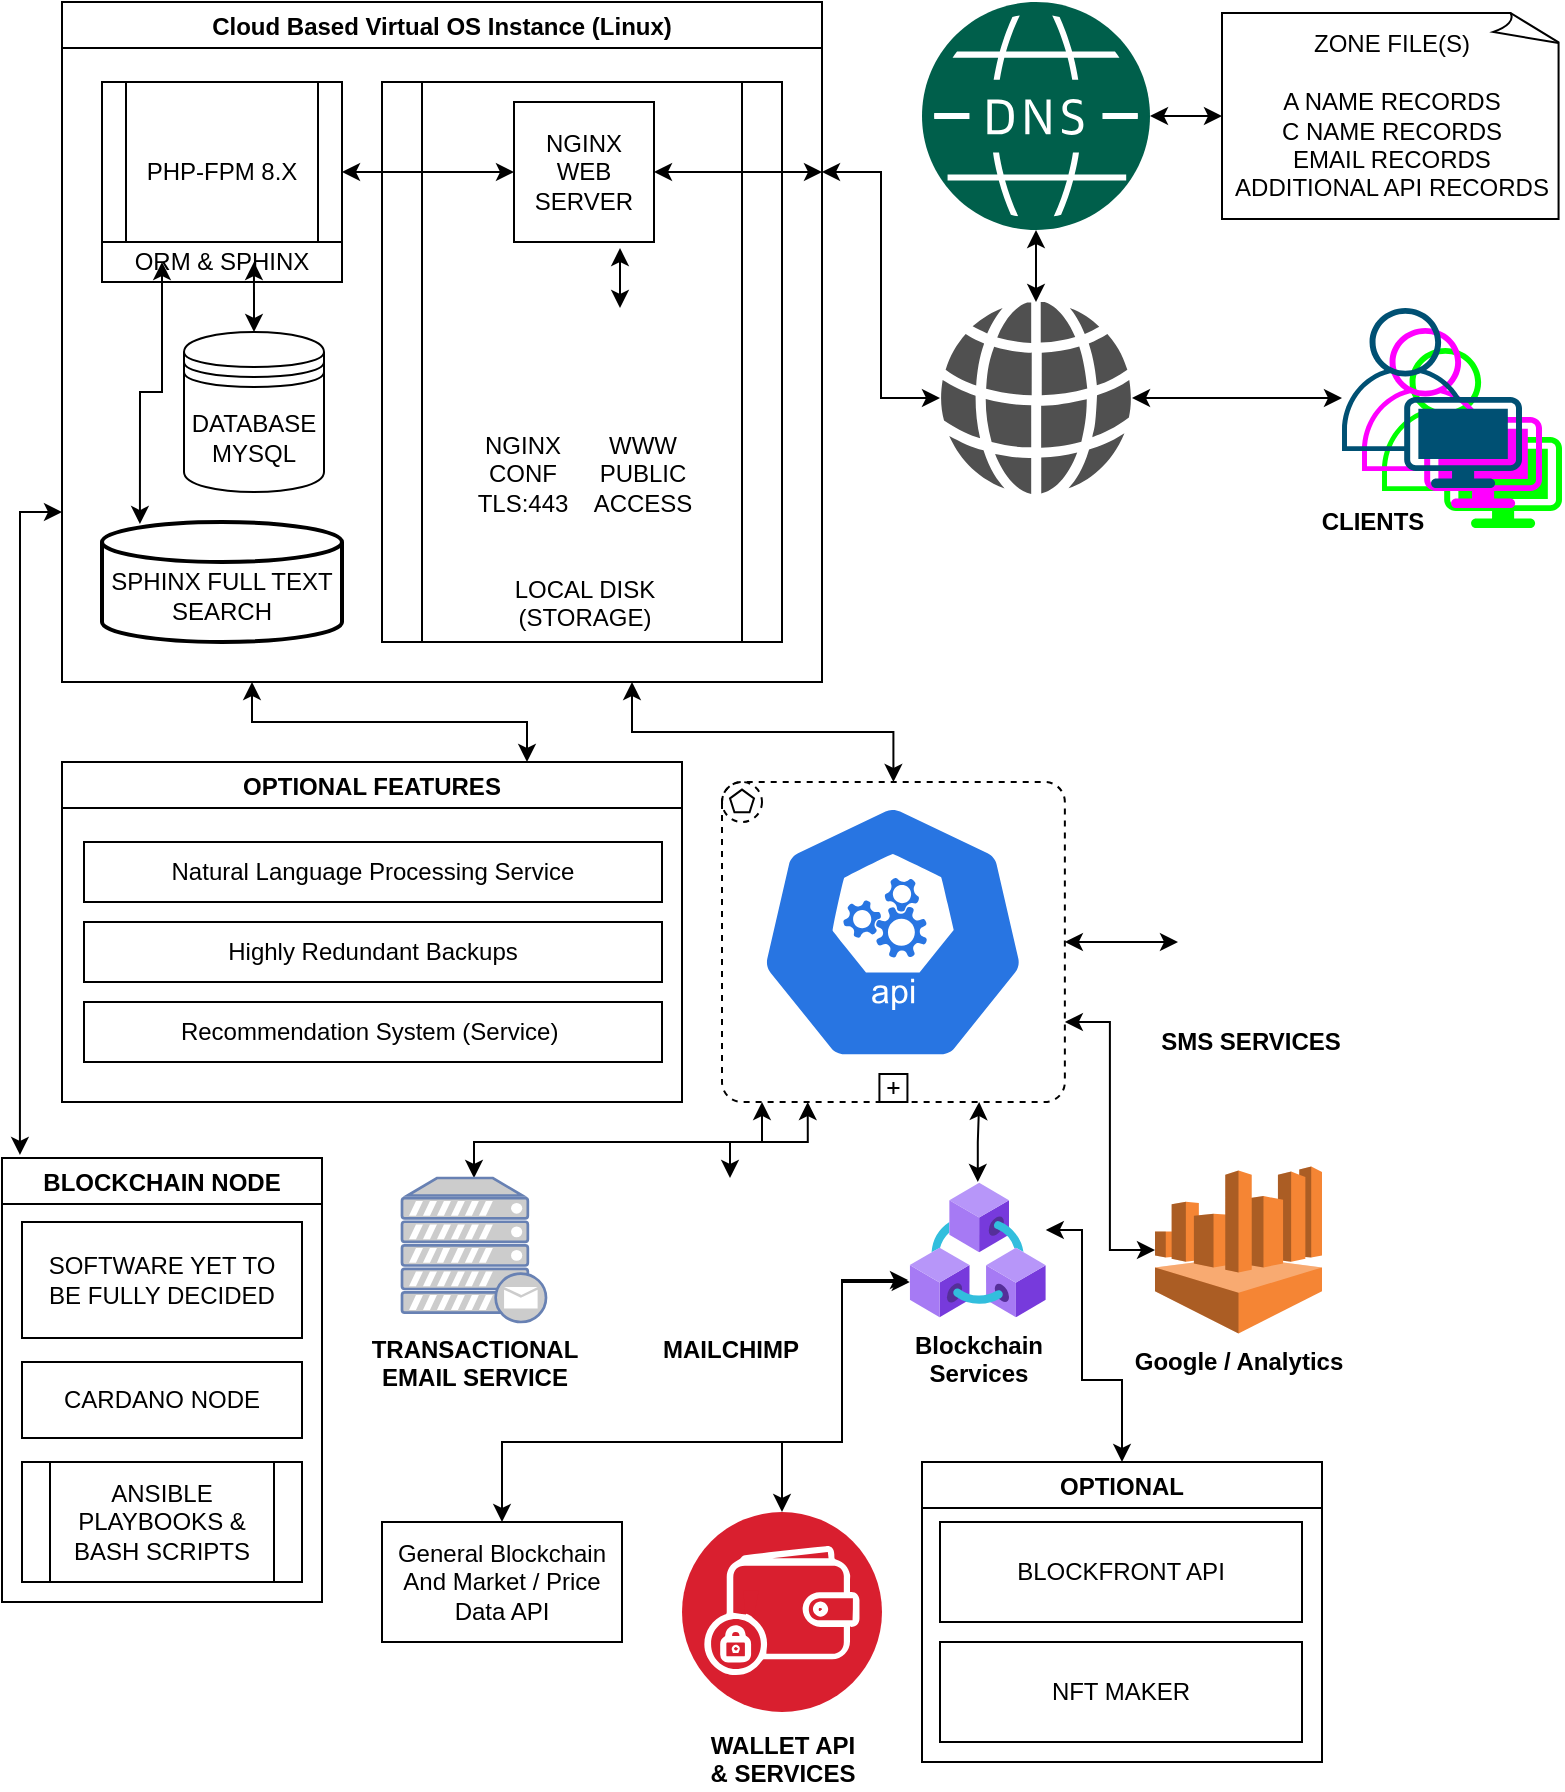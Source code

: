 <mxfile version="15.5.5" type="dropbox"><diagram id="aBVeFDLRQZVTMXUQ8Mub" name="Page-1"><mxGraphModel dx="1298" dy="776" grid="1" gridSize="10" guides="1" tooltips="1" connect="1" arrows="1" fold="1" page="1" pageScale="1" pageWidth="850" pageHeight="1100" math="0" shadow="0"><root><mxCell id="0"/><mxCell id="1" parent="0"/><mxCell id="gkZUF18uXBx8tQOwayW1-42" style="edgeStyle=orthogonalEdgeStyle;rounded=0;orthogonalLoop=1;jettySize=auto;html=1;exitX=0.25;exitY=1;exitDx=0;exitDy=0;exitPerimeter=0;entryX=0.5;entryY=0;entryDx=0;entryDy=0;fontColor=#000000;startArrow=classic;startFill=1;" edge="1" parent="1" source="gkZUF18uXBx8tQOwayW1-22" target="gkZUF18uXBx8tQOwayW1-30"><mxGeometry relative="1" as="geometry"/></mxCell><mxCell id="gkZUF18uXBx8tQOwayW1-43" style="edgeStyle=orthogonalEdgeStyle;rounded=0;orthogonalLoop=1;jettySize=auto;html=1;entryX=0.5;entryY=0;entryDx=0;entryDy=0;entryPerimeter=0;fontColor=#000000;startArrow=classic;startFill=1;" edge="1" parent="1" source="gkZUF18uXBx8tQOwayW1-22" target="gkZUF18uXBx8tQOwayW1-31"><mxGeometry relative="1" as="geometry"><Array as="points"><mxPoint x="400" y="600"/><mxPoint x="256" y="600"/></Array></mxGeometry></mxCell><mxCell id="gkZUF18uXBx8tQOwayW1-60" style="edgeStyle=orthogonalEdgeStyle;rounded=0;orthogonalLoop=1;jettySize=auto;html=1;entryX=0;entryY=0.5;entryDx=0;entryDy=0;fontColor=#000000;startArrow=classic;startFill=1;" edge="1" parent="1" source="gkZUF18uXBx8tQOwayW1-22" target="gkZUF18uXBx8tQOwayW1-59"><mxGeometry relative="1" as="geometry"/></mxCell><mxCell id="gkZUF18uXBx8tQOwayW1-22" value="" style="points=[[0.25,0,0],[0.5,0,0],[0.75,0,0],[1,0.25,0],[1,0.5,0],[1,0.75,0],[0.75,1,0],[0.5,1,0],[0.25,1,0],[0,0.75,0],[0,0.5,0],[0,0.25,0]];shape=mxgraph.bpmn.task;whiteSpace=wrap;rectStyle=rounded;size=10;taskMarker=abstract;bpmnShapeType=subprocess;isLoopSub=1;outline=eventNonint;symbol=multiple;labelBackgroundColor=none;labelBorderColor=none;fontColor=#000000;strokeWidth=1;" vertex="1" parent="1"><mxGeometry x="380" y="420" width="171.43" height="160" as="geometry"/></mxCell><mxCell id="gkZUF18uXBx8tQOwayW1-20" style="edgeStyle=orthogonalEdgeStyle;rounded=0;orthogonalLoop=1;jettySize=auto;html=1;exitX=0.25;exitY=1;exitDx=0;exitDy=0;entryX=0.75;entryY=0;entryDx=0;entryDy=0;fontColor=#000000;startArrow=classic;startFill=1;" edge="1" parent="1" source="gkZUF18uXBx8tQOwayW1-1" target="gkZUF18uXBx8tQOwayW1-16"><mxGeometry relative="1" as="geometry"/></mxCell><mxCell id="gkZUF18uXBx8tQOwayW1-23" style="edgeStyle=orthogonalEdgeStyle;rounded=0;orthogonalLoop=1;jettySize=auto;html=1;exitX=0.75;exitY=1;exitDx=0;exitDy=0;entryX=0.5;entryY=0;entryDx=0;entryDy=0;entryPerimeter=0;fontColor=#000000;startArrow=classic;startFill=1;" edge="1" parent="1" source="gkZUF18uXBx8tQOwayW1-1" target="gkZUF18uXBx8tQOwayW1-22"><mxGeometry relative="1" as="geometry"/></mxCell><mxCell id="gkZUF18uXBx8tQOwayW1-40" style="edgeStyle=orthogonalEdgeStyle;rounded=0;orthogonalLoop=1;jettySize=auto;html=1;exitX=0;exitY=0.75;exitDx=0;exitDy=0;entryX=0.056;entryY=-0.007;entryDx=0;entryDy=0;entryPerimeter=0;fontColor=#000000;startArrow=classic;startFill=1;" edge="1" parent="1" source="gkZUF18uXBx8tQOwayW1-1" target="gkZUF18uXBx8tQOwayW1-37"><mxGeometry relative="1" as="geometry"/></mxCell><mxCell id="gkZUF18uXBx8tQOwayW1-1" value="Cloud Based Virtual OS Instance (Linux)" style="swimlane;" vertex="1" parent="1"><mxGeometry x="50" y="30" width="380" height="340" as="geometry"/></mxCell><mxCell id="gkZUF18uXBx8tQOwayW1-3" value="PHP-FPM 8.X" style="shape=process;whiteSpace=wrap;html=1;backgroundOutline=1;" vertex="1" parent="gkZUF18uXBx8tQOwayW1-1"><mxGeometry x="20" y="40" width="120" height="90" as="geometry"/></mxCell><mxCell id="gkZUF18uXBx8tQOwayW1-7" value="" style="shape=process;whiteSpace=wrap;html=1;backgroundOutline=1;labelBackgroundColor=none;labelBorderColor=none;fontColor=#FFFFFF;strokeWidth=1;" vertex="1" parent="gkZUF18uXBx8tQOwayW1-1"><mxGeometry x="160" y="40" width="200" height="280" as="geometry"/></mxCell><mxCell id="gkZUF18uXBx8tQOwayW1-10" style="edgeStyle=orthogonalEdgeStyle;rounded=0;orthogonalLoop=1;jettySize=auto;html=1;exitX=0.75;exitY=1;exitDx=0;exitDy=0;fontColor=#000000;startArrow=classic;startFill=1;" edge="1" parent="gkZUF18uXBx8tQOwayW1-1"><mxGeometry relative="1" as="geometry"><mxPoint x="279" y="123" as="sourcePoint"/><mxPoint x="279" y="153" as="targetPoint"/><Array as="points"><mxPoint x="279" y="153"/></Array></mxGeometry></mxCell><mxCell id="gkZUF18uXBx8tQOwayW1-11" style="edgeStyle=orthogonalEdgeStyle;rounded=0;orthogonalLoop=1;jettySize=auto;html=1;exitX=0;exitY=0.5;exitDx=0;exitDy=0;entryX=1;entryY=0.5;entryDx=0;entryDy=0;fontColor=#000000;startArrow=classic;startFill=1;" edge="1" parent="gkZUF18uXBx8tQOwayW1-1" source="gkZUF18uXBx8tQOwayW1-2" target="gkZUF18uXBx8tQOwayW1-3"><mxGeometry relative="1" as="geometry"/></mxCell><mxCell id="gkZUF18uXBx8tQOwayW1-2" value="NGINX&lt;br&gt;WEB&lt;br&gt;SERVER" style="whiteSpace=wrap;html=1;aspect=fixed;" vertex="1" parent="gkZUF18uXBx8tQOwayW1-1"><mxGeometry x="226" y="50" width="70" height="70" as="geometry"/></mxCell><mxCell id="gkZUF18uXBx8tQOwayW1-15" value="ORM &amp;amp; SPHINX" style="rounded=0;whiteSpace=wrap;html=1;labelBackgroundColor=none;labelBorderColor=none;fontColor=#000000;strokeWidth=1;" vertex="1" parent="gkZUF18uXBx8tQOwayW1-1"><mxGeometry x="20" y="120" width="120" height="20" as="geometry"/></mxCell><mxCell id="gkZUF18uXBx8tQOwayW1-12" style="edgeStyle=orthogonalEdgeStyle;rounded=0;orthogonalLoop=1;jettySize=auto;html=1;exitX=0.633;exitY=1;exitDx=0;exitDy=0;fontColor=#000000;startArrow=classic;startFill=1;exitPerimeter=0;" edge="1" parent="gkZUF18uXBx8tQOwayW1-1" source="gkZUF18uXBx8tQOwayW1-3" target="gkZUF18uXBx8tQOwayW1-8"><mxGeometry relative="1" as="geometry"><Array as="points"/></mxGeometry></mxCell><mxCell id="gkZUF18uXBx8tQOwayW1-13" style="edgeStyle=orthogonalEdgeStyle;rounded=0;orthogonalLoop=1;jettySize=auto;html=1;exitX=0.25;exitY=1;exitDx=0;exitDy=0;entryX=0.158;entryY=0.017;entryDx=0;entryDy=0;entryPerimeter=0;fontColor=#000000;startArrow=classic;startFill=1;" edge="1" parent="gkZUF18uXBx8tQOwayW1-1" source="gkZUF18uXBx8tQOwayW1-3" target="gkZUF18uXBx8tQOwayW1-9"><mxGeometry relative="1" as="geometry"/></mxCell><mxCell id="gkZUF18uXBx8tQOwayW1-4" value="LOCAL DISK&lt;br&gt;(STORAGE)" style="shape=image;html=1;verticalAlign=top;verticalLabelPosition=bottom;labelBackgroundColor=#ffffff;imageAspect=0;aspect=fixed;image=https://cdn2.iconfinder.com/data/icons/essential-web-3/50/folder-storage-organize-file-office-128.png;strokeWidth=1;" vertex="1" parent="gkZUF18uXBx8tQOwayW1-1"><mxGeometry x="186" y="130" width="150" height="150" as="geometry"/></mxCell><mxCell id="gkZUF18uXBx8tQOwayW1-5" value="NGINX&lt;br&gt;CONF&lt;br&gt;TLS:443" style="shape=image;html=1;verticalAlign=top;verticalLabelPosition=bottom;labelBackgroundColor=#ffffff;imageAspect=0;aspect=fixed;image=https://cdn1.iconfinder.com/data/icons/hawcons/32/699032-icon-44-note-text-128.png;strokeWidth=1;" vertex="1" parent="gkZUF18uXBx8tQOwayW1-1"><mxGeometry x="206" y="160" width="47.5" height="47.5" as="geometry"/></mxCell><mxCell id="gkZUF18uXBx8tQOwayW1-6" value="&lt;span&gt;WWW&lt;br&gt;PUBLIC&lt;br&gt;ACCESS&lt;br&gt;&lt;/span&gt;" style="shape=image;html=1;verticalAlign=top;verticalLabelPosition=bottom;labelBackgroundColor=none;imageAspect=0;aspect=fixed;image=https://cdn1.iconfinder.com/data/icons/hawcons/32/698952-icon-108-folder-bookmark-128.png;strokeWidth=1;labelBorderColor=none;imageBorder=none;imageBackground=none;" vertex="1" parent="gkZUF18uXBx8tQOwayW1-1"><mxGeometry x="266" y="160" width="48" height="48" as="geometry"/></mxCell><mxCell id="gkZUF18uXBx8tQOwayW1-8" value="&lt;font color=&quot;#000000&quot;&gt;DATABASE&lt;br&gt;MYSQL&lt;br&gt;&lt;/font&gt;" style="shape=datastore;whiteSpace=wrap;html=1;labelBackgroundColor=none;labelBorderColor=none;fontColor=#FFFFFF;strokeWidth=1;" vertex="1" parent="gkZUF18uXBx8tQOwayW1-1"><mxGeometry x="61" y="165" width="70" height="80" as="geometry"/></mxCell><mxCell id="gkZUF18uXBx8tQOwayW1-9" value="&lt;br&gt;SPHINX FULL TEXT&lt;br&gt;SEARCH" style="strokeWidth=2;html=1;shape=mxgraph.flowchart.database;whiteSpace=wrap;labelBackgroundColor=none;labelBorderColor=none;fontColor=#000000;" vertex="1" parent="gkZUF18uXBx8tQOwayW1-1"><mxGeometry x="20" y="260" width="120" height="60" as="geometry"/></mxCell><mxCell id="gkZUF18uXBx8tQOwayW1-48" style="edgeStyle=orthogonalEdgeStyle;rounded=0;orthogonalLoop=1;jettySize=auto;html=1;exitX=1;exitY=0.25;exitDx=0;exitDy=0;entryX=1;entryY=0.5;entryDx=0;entryDy=0;fontColor=#000000;startArrow=classic;startFill=1;" edge="1" parent="gkZUF18uXBx8tQOwayW1-1" source="gkZUF18uXBx8tQOwayW1-1" target="gkZUF18uXBx8tQOwayW1-2"><mxGeometry relative="1" as="geometry"/></mxCell><mxCell id="gkZUF18uXBx8tQOwayW1-16" value="OPTIONAL FEATURES" style="swimlane;labelBackgroundColor=none;labelBorderColor=none;fontColor=#000000;strokeWidth=1;" vertex="1" parent="1"><mxGeometry x="50" y="410" width="310" height="170" as="geometry"/></mxCell><mxCell id="gkZUF18uXBx8tQOwayW1-17" value="Natural Language Processing Service" style="rounded=0;whiteSpace=wrap;html=1;labelBackgroundColor=none;labelBorderColor=none;fontColor=#000000;strokeWidth=1;" vertex="1" parent="gkZUF18uXBx8tQOwayW1-16"><mxGeometry x="11" y="40" width="289" height="30" as="geometry"/></mxCell><mxCell id="gkZUF18uXBx8tQOwayW1-18" value="Highly Redundant Backups" style="rounded=0;whiteSpace=wrap;html=1;labelBackgroundColor=none;labelBorderColor=none;fontColor=#000000;strokeWidth=1;" vertex="1" parent="gkZUF18uXBx8tQOwayW1-16"><mxGeometry x="11" y="80" width="289" height="30" as="geometry"/></mxCell><mxCell id="gkZUF18uXBx8tQOwayW1-19" value="Recommendation System (Service)&amp;nbsp;" style="rounded=0;whiteSpace=wrap;html=1;labelBackgroundColor=none;labelBorderColor=none;fontColor=#000000;strokeWidth=1;" vertex="1" parent="gkZUF18uXBx8tQOwayW1-16"><mxGeometry x="11" y="120" width="289" height="30" as="geometry"/></mxCell><mxCell id="gkZUF18uXBx8tQOwayW1-21" value="" style="sketch=0;html=1;dashed=0;whitespace=wrap;fillColor=#2875E2;strokeColor=#ffffff;points=[[0.005,0.63,0],[0.1,0.2,0],[0.9,0.2,0],[0.5,0,0],[0.995,0.63,0],[0.72,0.99,0],[0.5,1,0],[0.28,0.99,0]];shape=mxgraph.kubernetes.icon;prIcon=api;labelBackgroundColor=none;labelBorderColor=none;fontColor=#000000;" vertex="1" parent="1"><mxGeometry x="390" y="430" width="150.89" height="130" as="geometry"/></mxCell><mxCell id="gkZUF18uXBx8tQOwayW1-24" value="" style="sketch=0;pointerEvents=1;shadow=0;dashed=0;html=1;strokeColor=none;fillColor=#005F4B;labelPosition=center;verticalLabelPosition=bottom;verticalAlign=top;align=center;outlineConnect=0;shape=mxgraph.veeam2.dns;labelBackgroundColor=none;labelBorderColor=none;fontColor=#000000;" vertex="1" parent="1"><mxGeometry x="480" y="30" width="114" height="114" as="geometry"/></mxCell><mxCell id="gkZUF18uXBx8tQOwayW1-44" style="edgeStyle=orthogonalEdgeStyle;rounded=0;orthogonalLoop=1;jettySize=auto;html=1;fontColor=#000000;startArrow=classic;startFill=1;" edge="1" parent="1" source="gkZUF18uXBx8tQOwayW1-25" target="gkZUF18uXBx8tQOwayW1-24"><mxGeometry relative="1" as="geometry"/></mxCell><mxCell id="gkZUF18uXBx8tQOwayW1-25" value="ZONE FILE(S)&lt;br&gt;&lt;br&gt;A NAME RECORDS&lt;br&gt;C NAME RECORDS&lt;br&gt;EMAIL RECORDS&lt;br&gt;ADDITIONAL API RECORDS" style="whiteSpace=wrap;html=1;shape=mxgraph.basic.document;labelBackgroundColor=none;labelBorderColor=none;fontColor=#000000;strokeWidth=1;" vertex="1" parent="1"><mxGeometry x="630" y="35.5" width="170" height="103" as="geometry"/></mxCell><mxCell id="gkZUF18uXBx8tQOwayW1-46" style="edgeStyle=orthogonalEdgeStyle;rounded=0;orthogonalLoop=1;jettySize=auto;html=1;fontColor=#000000;startArrow=classic;startFill=1;" edge="1" parent="1" source="gkZUF18uXBx8tQOwayW1-28" target="gkZUF18uXBx8tQOwayW1-24"><mxGeometry relative="1" as="geometry"/></mxCell><mxCell id="gkZUF18uXBx8tQOwayW1-47" style="edgeStyle=orthogonalEdgeStyle;rounded=0;orthogonalLoop=1;jettySize=auto;html=1;entryX=1;entryY=0.25;entryDx=0;entryDy=0;fontColor=#000000;startArrow=classic;startFill=1;" edge="1" parent="1" source="gkZUF18uXBx8tQOwayW1-28" target="gkZUF18uXBx8tQOwayW1-1"><mxGeometry relative="1" as="geometry"/></mxCell><mxCell id="gkZUF18uXBx8tQOwayW1-28" value="" style="sketch=0;pointerEvents=1;shadow=0;dashed=0;html=1;strokeColor=none;fillColor=#505050;labelPosition=center;verticalLabelPosition=bottom;verticalAlign=top;outlineConnect=0;align=center;shape=mxgraph.office.concepts.globe_internet;labelBackgroundColor=none;labelBorderColor=none;fontColor=#000000;" vertex="1" parent="1"><mxGeometry x="489" y="180" width="96" height="96" as="geometry"/></mxCell><mxCell id="gkZUF18uXBx8tQOwayW1-36" style="edgeStyle=orthogonalEdgeStyle;rounded=0;orthogonalLoop=1;jettySize=auto;html=1;entryX=0.5;entryY=0;entryDx=0;entryDy=0;fontColor=#000000;startArrow=classic;startFill=1;" edge="1" parent="1" source="gkZUF18uXBx8tQOwayW1-29" target="gkZUF18uXBx8tQOwayW1-33"><mxGeometry relative="1" as="geometry"><Array as="points"><mxPoint x="560" y="644"/><mxPoint x="560" y="719"/><mxPoint x="580" y="719"/></Array></mxGeometry></mxCell><mxCell id="gkZUF18uXBx8tQOwayW1-41" style="edgeStyle=orthogonalEdgeStyle;rounded=0;orthogonalLoop=1;jettySize=auto;html=1;entryX=0.75;entryY=1;entryDx=0;entryDy=0;entryPerimeter=0;fontColor=#000000;startArrow=classic;startFill=1;" edge="1" parent="1" source="gkZUF18uXBx8tQOwayW1-29" target="gkZUF18uXBx8tQOwayW1-22"><mxGeometry relative="1" as="geometry"/></mxCell><mxCell id="gkZUF18uXBx8tQOwayW1-63" style="edgeStyle=orthogonalEdgeStyle;rounded=0;orthogonalLoop=1;jettySize=auto;html=1;fontColor=#000000;startArrow=classic;startFill=1;" edge="1" parent="1" source="gkZUF18uXBx8tQOwayW1-29" target="gkZUF18uXBx8tQOwayW1-62"><mxGeometry relative="1" as="geometry"><Array as="points"><mxPoint x="440" y="670"/><mxPoint x="440" y="750"/><mxPoint x="270" y="750"/></Array></mxGeometry></mxCell><mxCell id="gkZUF18uXBx8tQOwayW1-29" value="&lt;b&gt;Blockchain&lt;br&gt;Services&lt;/b&gt;" style="aspect=fixed;html=1;points=[];align=center;image;fontSize=12;image=img/lib/azure2/blockchain/Azure_Blockchain_Service.svg;labelBackgroundColor=none;labelBorderColor=none;fontColor=#000000;strokeWidth=1;" vertex="1" parent="1"><mxGeometry x="473.89" y="620" width="68" height="68" as="geometry"/></mxCell><mxCell id="gkZUF18uXBx8tQOwayW1-30" value="&lt;b&gt;MAILCHIMP&lt;/b&gt;" style="shape=image;html=1;verticalAlign=top;verticalLabelPosition=bottom;labelBackgroundColor=#ffffff;imageAspect=0;aspect=fixed;image=https://cdn0.iconfinder.com/data/icons/font-awesome-brands-vol-1/512/mailchimp-128.png;labelBorderColor=none;fontColor=#000000;strokeWidth=1;" vertex="1" parent="1"><mxGeometry x="348" y="618" width="72" height="72" as="geometry"/></mxCell><mxCell id="gkZUF18uXBx8tQOwayW1-31" value="&lt;font color=&quot;#000000&quot;&gt;&lt;b&gt;TRANSACTIONAL&lt;br&gt;EMAIL SERVICE&lt;/b&gt;&lt;/font&gt;" style="fontColor=#0066CC;verticalAlign=top;verticalLabelPosition=bottom;labelPosition=center;align=center;html=1;outlineConnect=0;fillColor=#CCCCCC;strokeColor=#6881B3;gradientColor=none;gradientDirection=north;strokeWidth=2;shape=mxgraph.networks.mail_server;labelBackgroundColor=none;labelBorderColor=none;" vertex="1" parent="1"><mxGeometry x="220" y="618" width="72" height="72" as="geometry"/></mxCell><mxCell id="gkZUF18uXBx8tQOwayW1-33" value="OPTIONAL" style="swimlane;labelBackgroundColor=none;labelBorderColor=none;fontColor=#000000;strokeWidth=1;" vertex="1" parent="1"><mxGeometry x="480" y="760" width="200" height="150" as="geometry"/></mxCell><mxCell id="gkZUF18uXBx8tQOwayW1-34" value="BLOCKFRONT API" style="rounded=0;whiteSpace=wrap;html=1;labelBackgroundColor=none;labelBorderColor=none;fontColor=#000000;strokeWidth=1;" vertex="1" parent="gkZUF18uXBx8tQOwayW1-33"><mxGeometry x="9" y="30" width="181" height="50" as="geometry"/></mxCell><mxCell id="gkZUF18uXBx8tQOwayW1-35" value="NFT MAKER" style="rounded=0;whiteSpace=wrap;html=1;labelBackgroundColor=none;labelBorderColor=none;fontColor=#000000;strokeWidth=1;" vertex="1" parent="gkZUF18uXBx8tQOwayW1-33"><mxGeometry x="9" y="90" width="181" height="50" as="geometry"/></mxCell><mxCell id="gkZUF18uXBx8tQOwayW1-37" value="BLOCKCHAIN NODE" style="swimlane;labelBackgroundColor=none;labelBorderColor=none;fontColor=#000000;strokeWidth=1;" vertex="1" parent="1"><mxGeometry x="20" y="608" width="160" height="222" as="geometry"/></mxCell><mxCell id="gkZUF18uXBx8tQOwayW1-38" value="SOFTWARE YET TO&lt;br&gt;BE FULLY DECIDED" style="rounded=0;whiteSpace=wrap;html=1;labelBackgroundColor=none;labelBorderColor=none;fontColor=#000000;strokeWidth=1;" vertex="1" parent="gkZUF18uXBx8tQOwayW1-37"><mxGeometry x="10" y="32" width="140" height="58" as="geometry"/></mxCell><mxCell id="gkZUF18uXBx8tQOwayW1-39" value="CARDANO NODE" style="rounded=0;whiteSpace=wrap;html=1;labelBackgroundColor=none;labelBorderColor=none;fontColor=#000000;strokeWidth=1;" vertex="1" parent="gkZUF18uXBx8tQOwayW1-37"><mxGeometry x="10" y="102" width="140" height="38" as="geometry"/></mxCell><mxCell id="gkZUF18uXBx8tQOwayW1-61" value="ANSIBLE&lt;br&gt;PLAYBOOKS &amp;amp;&lt;br&gt;BASH SCRIPTS" style="shape=process;whiteSpace=wrap;html=1;backgroundOutline=1;labelBackgroundColor=none;labelBorderColor=none;strokeWidth=1;" vertex="1" parent="gkZUF18uXBx8tQOwayW1-37"><mxGeometry x="10" y="152" width="140" height="60" as="geometry"/></mxCell><mxCell id="gkZUF18uXBx8tQOwayW1-53" value="" style="group" vertex="1" connectable="0" parent="1"><mxGeometry x="670" y="183" width="130" height="117" as="geometry"/></mxCell><mxCell id="gkZUF18uXBx8tQOwayW1-51" value="" style="points=[[0.35,0,0],[0.98,0.51,0],[1,0.71,0],[0.67,1,0],[0,0.795,0],[0,0.65,0]];verticalLabelPosition=bottom;sketch=0;html=1;verticalAlign=top;aspect=fixed;align=center;pointerEvents=1;shape=mxgraph.cisco19.user;fillColor=#00FF00;strokeColor=#d79b00;labelBackgroundColor=none;labelBorderColor=none;" vertex="1" parent="gkZUF18uXBx8tQOwayW1-53"><mxGeometry x="40" y="20" width="90" height="90" as="geometry"/></mxCell><mxCell id="gkZUF18uXBx8tQOwayW1-50" value="" style="points=[[0.35,0,0],[0.98,0.51,0],[1,0.71,0],[0.67,1,0],[0,0.795,0],[0,0.65,0]];verticalLabelPosition=bottom;sketch=0;html=1;verticalAlign=top;aspect=fixed;align=center;pointerEvents=1;shape=mxgraph.cisco19.user;fillColor=#FF00FF;strokeColor=none;labelBackgroundColor=none;labelBorderColor=none;fontColor=#000000;" vertex="1" parent="gkZUF18uXBx8tQOwayW1-53"><mxGeometry x="30" y="10" width="90" height="90" as="geometry"/></mxCell><mxCell id="gkZUF18uXBx8tQOwayW1-49" value="" style="points=[[0.35,0,0],[0.98,0.51,0],[1,0.71,0],[0.67,1,0],[0,0.795,0],[0,0.65,0]];verticalLabelPosition=bottom;sketch=0;html=1;verticalAlign=top;aspect=fixed;align=center;pointerEvents=1;shape=mxgraph.cisco19.user;fillColor=#005073;strokeColor=none;labelBackgroundColor=none;labelBorderColor=none;fontColor=#000000;" vertex="1" parent="gkZUF18uXBx8tQOwayW1-53"><mxGeometry x="20" width="90" height="90" as="geometry"/></mxCell><mxCell id="gkZUF18uXBx8tQOwayW1-52" value="&lt;b&gt;CLIENTS&lt;/b&gt;" style="text;html=1;align=center;verticalAlign=middle;resizable=0;points=[];autosize=1;strokeColor=none;fillColor=none;fontColor=#000000;" vertex="1" parent="gkZUF18uXBx8tQOwayW1-53"><mxGeometry y="97" width="70" height="20" as="geometry"/></mxCell><mxCell id="gkZUF18uXBx8tQOwayW1-54" style="edgeStyle=orthogonalEdgeStyle;rounded=0;orthogonalLoop=1;jettySize=auto;html=1;fontColor=#000000;startArrow=classic;startFill=1;" edge="1" parent="1" source="gkZUF18uXBx8tQOwayW1-49" target="gkZUF18uXBx8tQOwayW1-28"><mxGeometry relative="1" as="geometry"/></mxCell><mxCell id="gkZUF18uXBx8tQOwayW1-56" style="edgeStyle=orthogonalEdgeStyle;rounded=0;orthogonalLoop=1;jettySize=auto;html=1;entryX=1;entryY=0.75;entryDx=0;entryDy=0;entryPerimeter=0;fontColor=#000000;startArrow=classic;startFill=1;" edge="1" parent="1" source="gkZUF18uXBx8tQOwayW1-55" target="gkZUF18uXBx8tQOwayW1-22"><mxGeometry relative="1" as="geometry"/></mxCell><mxCell id="gkZUF18uXBx8tQOwayW1-55" value="&lt;b&gt;Google / Analytics&lt;/b&gt;" style="outlineConnect=0;dashed=0;verticalLabelPosition=bottom;verticalAlign=top;align=center;html=1;shape=mxgraph.aws3.athena;fillColor=#F58534;gradientColor=none;labelBackgroundColor=none;labelBorderColor=none;fontColor=#000000;strokeWidth=1;" vertex="1" parent="1"><mxGeometry x="596.5" y="612.25" width="83.5" height="83.5" as="geometry"/></mxCell><mxCell id="gkZUF18uXBx8tQOwayW1-58" style="edgeStyle=orthogonalEdgeStyle;rounded=0;orthogonalLoop=1;jettySize=auto;html=1;exitX=0.5;exitY=0;exitDx=0;exitDy=0;fontColor=#000000;startArrow=classic;startFill=1;entryX=-0.013;entryY=0.721;entryDx=0;entryDy=0;entryPerimeter=0;" edge="1" parent="1" source="gkZUF18uXBx8tQOwayW1-57" target="gkZUF18uXBx8tQOwayW1-29"><mxGeometry relative="1" as="geometry"><mxPoint x="440" y="710" as="targetPoint"/><Array as="points"><mxPoint x="410" y="750"/><mxPoint x="440" y="750"/><mxPoint x="440" y="669"/></Array></mxGeometry></mxCell><mxCell id="gkZUF18uXBx8tQOwayW1-57" value="&lt;font color=&quot;#000000&quot;&gt;&lt;b&gt;WALLET API&lt;br&gt;&amp;amp; SERVICES&lt;br&gt;&lt;/b&gt;&lt;/font&gt;" style="aspect=fixed;perimeter=ellipsePerimeter;html=1;align=center;shadow=0;dashed=0;fontColor=#4277BB;labelBackgroundColor=#ffffff;fontSize=12;spacingTop=3;image;image=img/lib/ibm/blockchain/wallet.svg;labelBorderColor=none;strokeWidth=1;fillColor=#00FF00;" vertex="1" parent="1"><mxGeometry x="360" y="785" width="100" height="100" as="geometry"/></mxCell><mxCell id="gkZUF18uXBx8tQOwayW1-59" value="&lt;b&gt;SMS SERVICES&lt;/b&gt;" style="shape=image;html=1;verticalAlign=top;verticalLabelPosition=bottom;labelBackgroundColor=#ffffff;imageAspect=0;aspect=fixed;image=https://cdn1.iconfinder.com/data/icons/ios-11-glyphs/30/sms-128.png;labelBorderColor=none;fontColor=#000000;strokeWidth=1;fillColor=#00FF00;" vertex="1" parent="1"><mxGeometry x="608" y="464" width="72" height="72" as="geometry"/></mxCell><mxCell id="gkZUF18uXBx8tQOwayW1-62" value="General Blockchain&lt;br&gt;And Market / Price&lt;br&gt;Data API" style="rounded=0;whiteSpace=wrap;html=1;labelBackgroundColor=none;labelBorderColor=none;strokeWidth=1;" vertex="1" parent="1"><mxGeometry x="210" y="790" width="120" height="60" as="geometry"/></mxCell></root></mxGraphModel></diagram></mxfile>